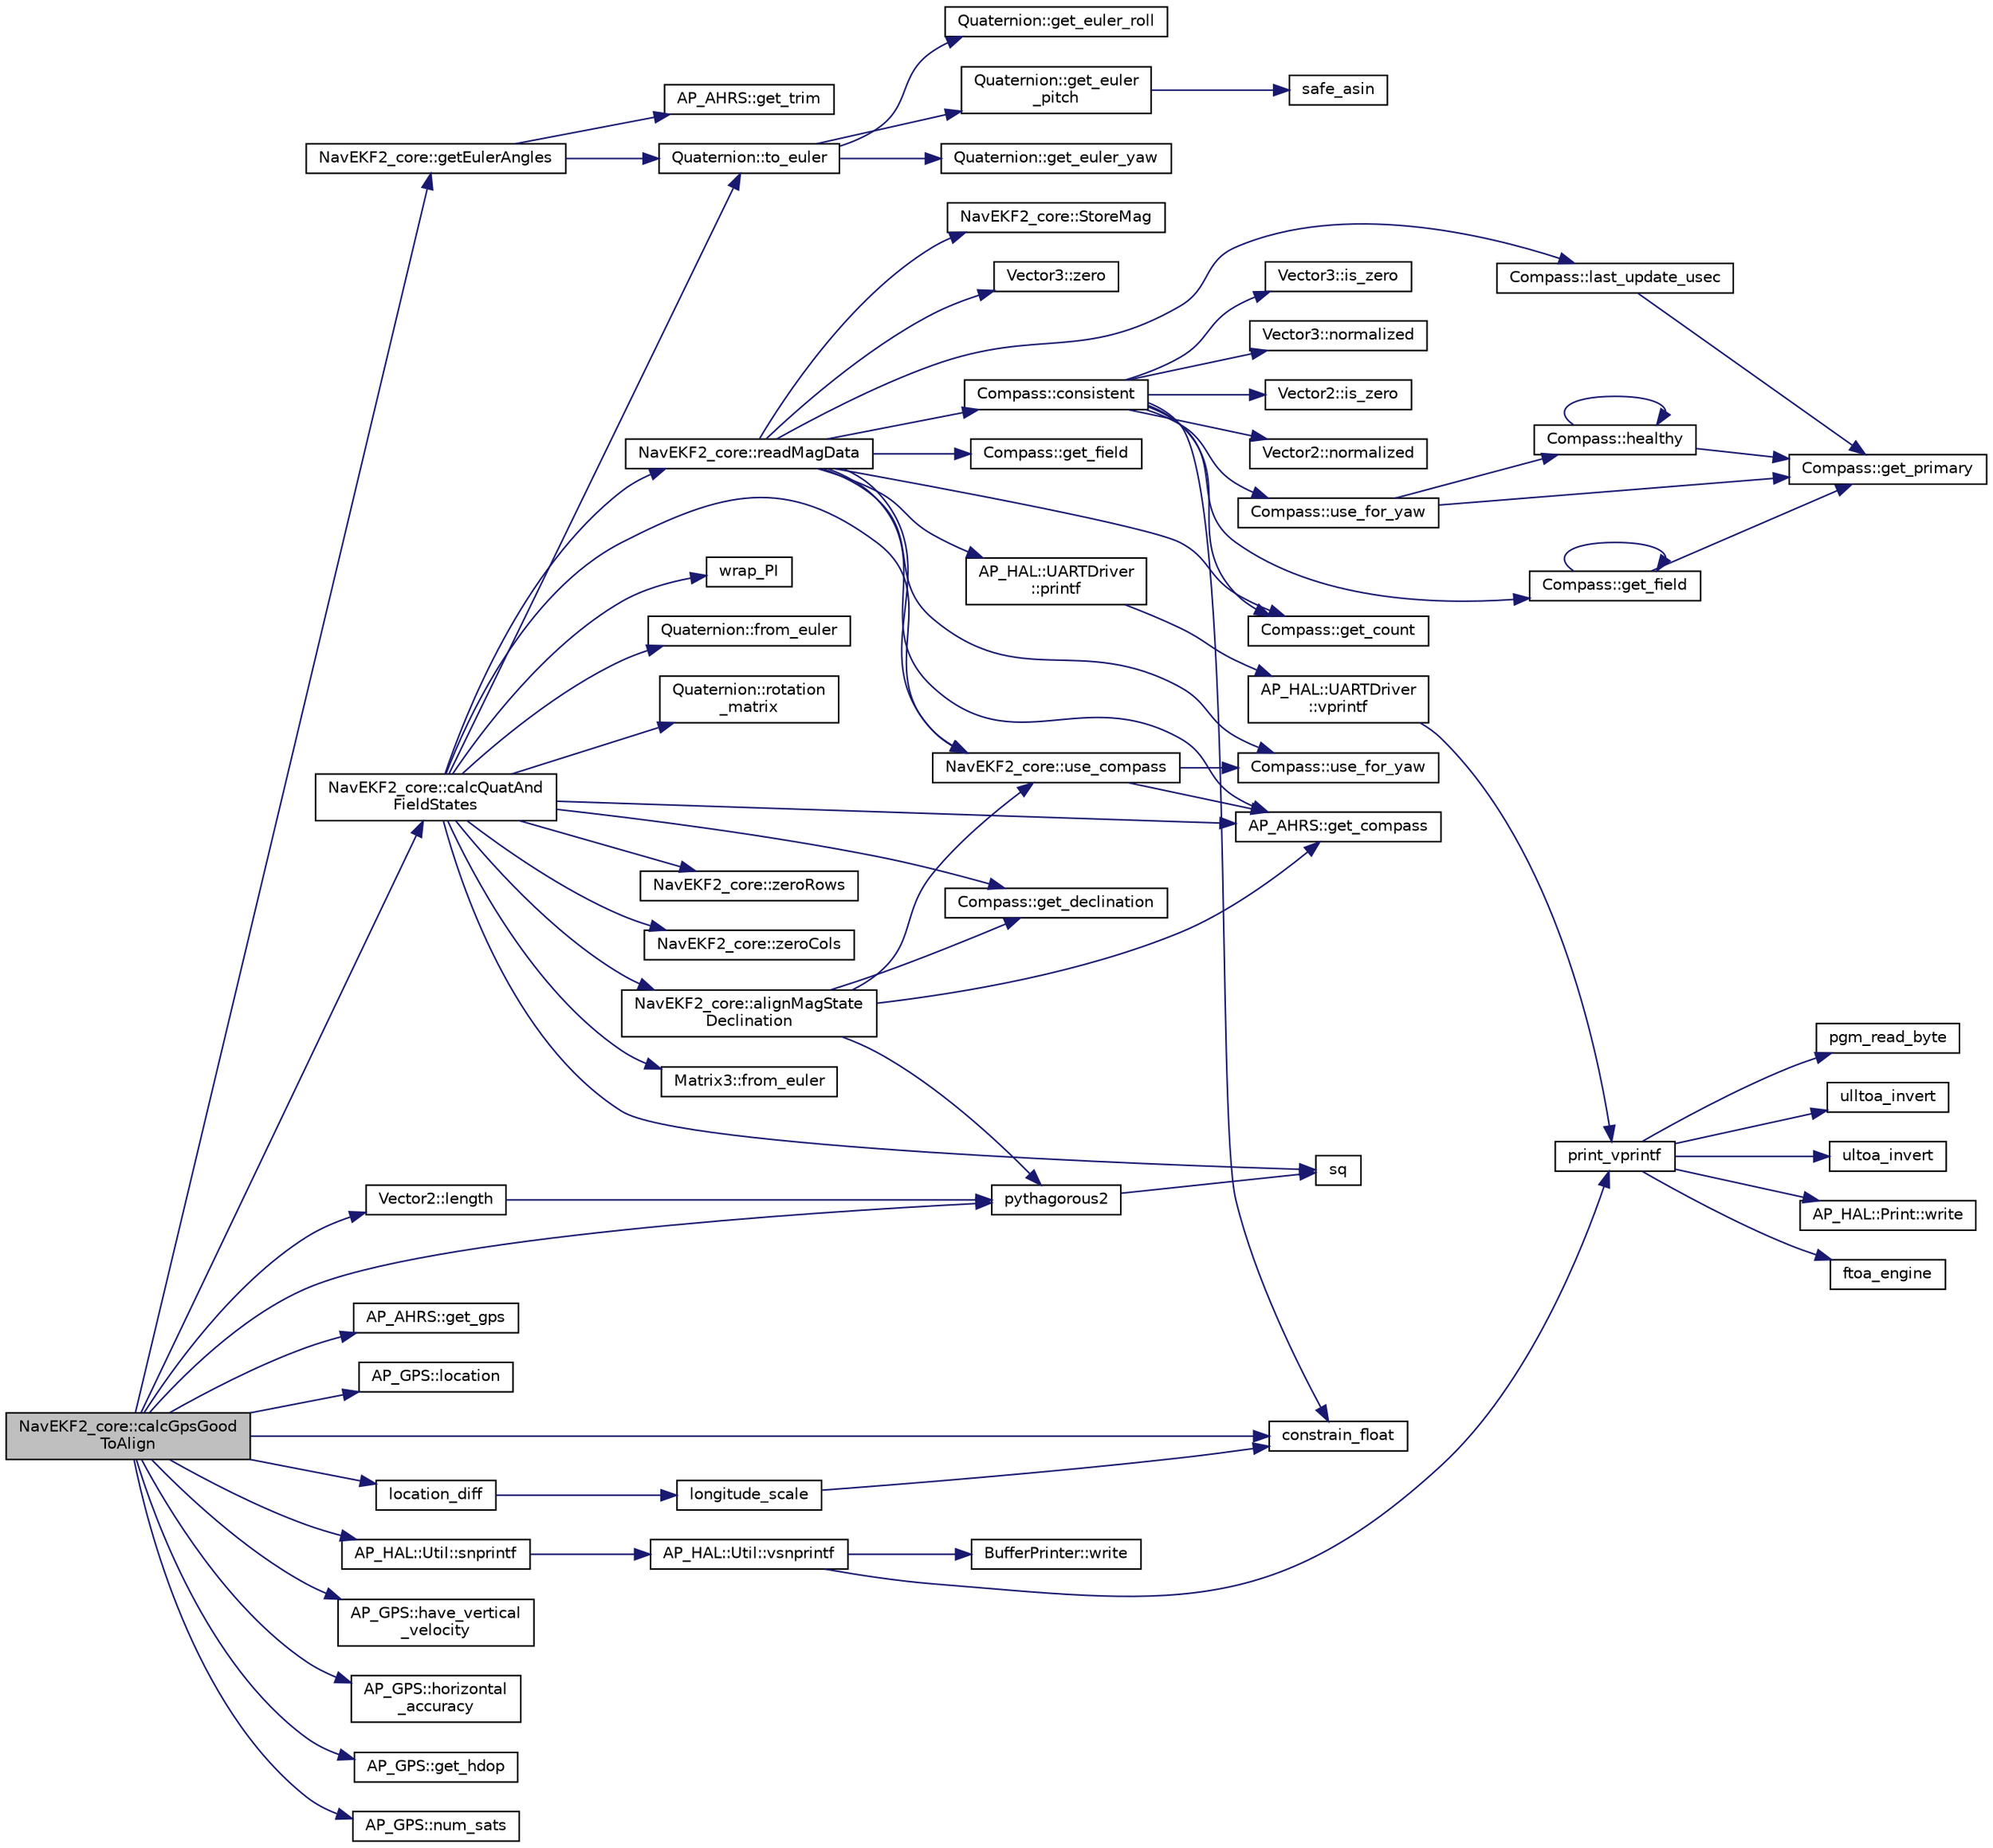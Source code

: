 digraph "NavEKF2_core::calcGpsGoodToAlign"
{
 // INTERACTIVE_SVG=YES
  edge [fontname="Helvetica",fontsize="10",labelfontname="Helvetica",labelfontsize="10"];
  node [fontname="Helvetica",fontsize="10",shape=record];
  rankdir="LR";
  Node1 [label="NavEKF2_core::calcGpsGood\lToAlign",height=0.2,width=0.4,color="black", fillcolor="grey75", style="filled", fontcolor="black"];
  Node1 -> Node2 [color="midnightblue",fontsize="10",style="solid",fontname="Helvetica"];
  Node2 [label="NavEKF2_core::getEulerAngles",height=0.2,width=0.4,color="black", fillcolor="white", style="filled",URL="$classNavEKF2__core.html#a6a1acb58d8d7f8e13e3875e80e6a9352"];
  Node2 -> Node3 [color="midnightblue",fontsize="10",style="solid",fontname="Helvetica"];
  Node3 [label="Quaternion::to_euler",height=0.2,width=0.4,color="black", fillcolor="white", style="filled",URL="$classQuaternion.html#ab3049efa36b211699ca03ea53970f0fd"];
  Node3 -> Node4 [color="midnightblue",fontsize="10",style="solid",fontname="Helvetica"];
  Node4 [label="Quaternion::get_euler_roll",height=0.2,width=0.4,color="black", fillcolor="white", style="filled",URL="$classQuaternion.html#a9ae6c42349ddc744022a4a1cf7868eb0"];
  Node3 -> Node5 [color="midnightblue",fontsize="10",style="solid",fontname="Helvetica"];
  Node5 [label="Quaternion::get_euler\l_pitch",height=0.2,width=0.4,color="black", fillcolor="white", style="filled",URL="$classQuaternion.html#a0bfe50c332309932cd833b83f6524e5f"];
  Node5 -> Node6 [color="midnightblue",fontsize="10",style="solid",fontname="Helvetica"];
  Node6 [label="safe_asin",height=0.2,width=0.4,color="black", fillcolor="white", style="filled",URL="$AP__Math_8cpp.html#a2706fd969ad73bc8ef977d964c04f4a3"];
  Node3 -> Node7 [color="midnightblue",fontsize="10",style="solid",fontname="Helvetica"];
  Node7 [label="Quaternion::get_euler_yaw",height=0.2,width=0.4,color="black", fillcolor="white", style="filled",URL="$classQuaternion.html#a35c2a1030832728574363ed8655da625"];
  Node2 -> Node8 [color="midnightblue",fontsize="10",style="solid",fontname="Helvetica"];
  Node8 [label="AP_AHRS::get_trim",height=0.2,width=0.4,color="black", fillcolor="white", style="filled",URL="$classAP__AHRS.html#a93a3774320e331583fc6c6ac2418be21"];
  Node1 -> Node9 [color="midnightblue",fontsize="10",style="solid",fontname="Helvetica"];
  Node9 [label="NavEKF2_core::calcQuatAnd\lFieldStates",height=0.2,width=0.4,color="black", fillcolor="white", style="filled",URL="$classNavEKF2__core.html#af6d172634e15ba1643bf4c53c390f5e2"];
  Node9 -> Node10 [color="midnightblue",fontsize="10",style="solid",fontname="Helvetica"];
  Node10 [label="NavEKF2_core::use_compass",height=0.2,width=0.4,color="black", fillcolor="white", style="filled",URL="$classNavEKF2__core.html#abdf14c70cc51c1c489217763cc387232"];
  Node10 -> Node11 [color="midnightblue",fontsize="10",style="solid",fontname="Helvetica"];
  Node11 [label="AP_AHRS::get_compass",height=0.2,width=0.4,color="black", fillcolor="white", style="filled",URL="$classAP__AHRS.html#adf808841de62499bc8c388fc798d47f1"];
  Node10 -> Node12 [color="midnightblue",fontsize="10",style="solid",fontname="Helvetica"];
  Node12 [label="Compass::use_for_yaw",height=0.2,width=0.4,color="black", fillcolor="white", style="filled",URL="$classCompass.html#a97437729a583cd900e4dd1d6d84a4a0e",tooltip="return true if the compass should be used for yaw calculations "];
  Node9 -> Node13 [color="midnightblue",fontsize="10",style="solid",fontname="Helvetica"];
  Node13 [label="Matrix3::from_euler",height=0.2,width=0.4,color="black", fillcolor="white", style="filled",URL="$classMatrix3.html#a62587bd216436f09f06b9e1330f84bc0",tooltip="-*- tab-width: 4; Mode: C++; c-basic-offset: 4; indent-tabs-mode: nil -*- "];
  Node9 -> Node14 [color="midnightblue",fontsize="10",style="solid",fontname="Helvetica"];
  Node14 [label="NavEKF2_core::readMagData",height=0.2,width=0.4,color="black", fillcolor="white", style="filled",URL="$classNavEKF2__core.html#abf6ac301297f486d9690d97c7a19dad8"];
  Node14 -> Node10 [color="midnightblue",fontsize="10",style="solid",fontname="Helvetica"];
  Node14 -> Node11 [color="midnightblue",fontsize="10",style="solid",fontname="Helvetica"];
  Node14 -> Node15 [color="midnightblue",fontsize="10",style="solid",fontname="Helvetica"];
  Node15 [label="Compass::last_update_usec",height=0.2,width=0.4,color="black", fillcolor="white", style="filled",URL="$classCompass.html#a9600516e0dbde9186d3b14b3457af013"];
  Node15 -> Node16 [color="midnightblue",fontsize="10",style="solid",fontname="Helvetica"];
  Node16 [label="Compass::get_primary",height=0.2,width=0.4,color="black", fillcolor="white", style="filled",URL="$classCompass.html#a0120c84cc915d5a34aafedc1ce3f5186"];
  Node14 -> Node17 [color="midnightblue",fontsize="10",style="solid",fontname="Helvetica"];
  Node17 [label="Compass::get_count",height=0.2,width=0.4,color="black", fillcolor="white", style="filled",URL="$classCompass.html#a7bc9b45433e47cbd2632578388882135"];
  Node14 -> Node12 [color="midnightblue",fontsize="10",style="solid",fontname="Helvetica"];
  Node14 -> Node18 [color="midnightblue",fontsize="10",style="solid",fontname="Helvetica"];
  Node18 [label="AP_HAL::UARTDriver\l::printf",height=0.2,width=0.4,color="black", fillcolor="white", style="filled",URL="$classAP__HAL_1_1UARTDriver.html#a65c7824b8877f7a2f79365c8ffae8f56"];
  Node18 -> Node19 [color="midnightblue",fontsize="10",style="solid",fontname="Helvetica"];
  Node19 [label="AP_HAL::UARTDriver\l::vprintf",height=0.2,width=0.4,color="black", fillcolor="white", style="filled",URL="$classAP__HAL_1_1UARTDriver.html#aa8abfb6d6641299472c29ac1edde559f"];
  Node19 -> Node20 [color="midnightblue",fontsize="10",style="solid",fontname="Helvetica"];
  Node20 [label="print_vprintf",height=0.2,width=0.4,color="black", fillcolor="white", style="filled",URL="$print__vprintf_8cpp.html#a473b9349f4b086b552a21eb8fe057016"];
  Node20 -> Node21 [color="midnightblue",fontsize="10",style="solid",fontname="Helvetica"];
  Node21 [label="AP_HAL::Print::write",height=0.2,width=0.4,color="black", fillcolor="white", style="filled",URL="$classAP__HAL_1_1Print.html#acc65391952a43334f8f5c9bef341f501"];
  Node20 -> Node22 [color="midnightblue",fontsize="10",style="solid",fontname="Helvetica"];
  Node22 [label="ftoa_engine",height=0.2,width=0.4,color="black", fillcolor="white", style="filled",URL="$ftoa__engine_8cpp.html#a1c28234da8f20b43c85890d4bb452947"];
  Node20 -> Node23 [color="midnightblue",fontsize="10",style="solid",fontname="Helvetica"];
  Node23 [label="pgm_read_byte",height=0.2,width=0.4,color="black", fillcolor="white", style="filled",URL="$AP__Progmem_8h.html#a1514e0408e036062b4af844baaf567da"];
  Node20 -> Node24 [color="midnightblue",fontsize="10",style="solid",fontname="Helvetica"];
  Node24 [label="ulltoa_invert",height=0.2,width=0.4,color="black", fillcolor="white", style="filled",URL="$utoa__invert_8cpp.html#a34926f552460b47c414ec4d83b32815c"];
  Node20 -> Node25 [color="midnightblue",fontsize="10",style="solid",fontname="Helvetica"];
  Node25 [label="ultoa_invert",height=0.2,width=0.4,color="black", fillcolor="white", style="filled",URL="$utoa__invert_8cpp.html#a5d99bba8e697c1e11da489d88fca8559"];
  Node14 -> Node26 [color="midnightblue",fontsize="10",style="solid",fontname="Helvetica"];
  Node26 [label="Vector3::zero",height=0.2,width=0.4,color="black", fillcolor="white", style="filled",URL="$classVector3.html#adf1769d5ee5df2f8585df2f540fa5efe"];
  Node14 -> Node27 [color="midnightblue",fontsize="10",style="solid",fontname="Helvetica"];
  Node27 [label="Compass::get_field",height=0.2,width=0.4,color="black", fillcolor="white", style="filled",URL="$classCompass.html#aa1f44c7920bbd147fa2e58bfedd3c4bb",tooltip="Return the current field as a Vector3f in milligauss. "];
  Node14 -> Node28 [color="midnightblue",fontsize="10",style="solid",fontname="Helvetica"];
  Node28 [label="Compass::consistent",height=0.2,width=0.4,color="black", fillcolor="white", style="filled",URL="$classCompass.html#a59f46d32a935d4faecc4a28d262c4388"];
  Node28 -> Node29 [color="midnightblue",fontsize="10",style="solid",fontname="Helvetica"];
  Node29 [label="Compass::get_field",height=0.2,width=0.4,color="black", fillcolor="white", style="filled",URL="$classCompass.html#a22ce936207eeda5d3fa55237271cef3e"];
  Node29 -> Node29 [color="midnightblue",fontsize="10",style="solid",fontname="Helvetica"];
  Node29 -> Node16 [color="midnightblue",fontsize="10",style="solid",fontname="Helvetica"];
  Node28 -> Node30 [color="midnightblue",fontsize="10",style="solid",fontname="Helvetica"];
  Node30 [label="Vector3::is_zero",height=0.2,width=0.4,color="black", fillcolor="white", style="filled",URL="$classVector3.html#a0a3015b68acc33e5ca34bbe122d7fc66"];
  Node28 -> Node31 [color="midnightblue",fontsize="10",style="solid",fontname="Helvetica"];
  Node31 [label="Vector3::normalized",height=0.2,width=0.4,color="black", fillcolor="white", style="filled",URL="$classVector3.html#a4623c9d95850aec72ba56cb9ceea2cdf"];
  Node28 -> Node32 [color="midnightblue",fontsize="10",style="solid",fontname="Helvetica"];
  Node32 [label="Vector2::is_zero",height=0.2,width=0.4,color="black", fillcolor="white", style="filled",URL="$structVector2.html#a7027a23fe57300a1142fdb9e28d6e3da"];
  Node28 -> Node33 [color="midnightblue",fontsize="10",style="solid",fontname="Helvetica"];
  Node33 [label="Vector2::normalized",height=0.2,width=0.4,color="black", fillcolor="white", style="filled",URL="$structVector2.html#a94313613241845651f3aba43ed9d5434"];
  Node28 -> Node17 [color="midnightblue",fontsize="10",style="solid",fontname="Helvetica"];
  Node28 -> Node34 [color="midnightblue",fontsize="10",style="solid",fontname="Helvetica"];
  Node34 [label="Compass::use_for_yaw",height=0.2,width=0.4,color="black", fillcolor="white", style="filled",URL="$classCompass.html#ac47b570ae40bfba56a659c5ac766a464",tooltip="return true if the compass should be used for yaw calculations "];
  Node34 -> Node16 [color="midnightblue",fontsize="10",style="solid",fontname="Helvetica"];
  Node34 -> Node35 [color="midnightblue",fontsize="10",style="solid",fontname="Helvetica"];
  Node35 [label="Compass::healthy",height=0.2,width=0.4,color="black", fillcolor="white", style="filled",URL="$classCompass.html#a3be4f1bd3056c7c0d97226f58e9f32f0"];
  Node35 -> Node35 [color="midnightblue",fontsize="10",style="solid",fontname="Helvetica"];
  Node35 -> Node16 [color="midnightblue",fontsize="10",style="solid",fontname="Helvetica"];
  Node28 -> Node36 [color="midnightblue",fontsize="10",style="solid",fontname="Helvetica"];
  Node36 [label="constrain_float",height=0.2,width=0.4,color="black", fillcolor="white", style="filled",URL="$AP__Math_8h.html#a27149a7dfbb14319088e8332705c0046"];
  Node14 -> Node37 [color="midnightblue",fontsize="10",style="solid",fontname="Helvetica"];
  Node37 [label="NavEKF2_core::StoreMag",height=0.2,width=0.4,color="black", fillcolor="white", style="filled",URL="$classNavEKF2__core.html#a8b349db4b84a06180c105221008f3bd0"];
  Node9 -> Node11 [color="midnightblue",fontsize="10",style="solid",fontname="Helvetica"];
  Node9 -> Node38 [color="midnightblue",fontsize="10",style="solid",fontname="Helvetica"];
  Node38 [label="Compass::get_declination",height=0.2,width=0.4,color="black", fillcolor="white", style="filled",URL="$classCompass.html#a5051de1d15ee203600422235ab93c88c"];
  Node9 -> Node3 [color="midnightblue",fontsize="10",style="solid",fontname="Helvetica"];
  Node9 -> Node39 [color="midnightblue",fontsize="10",style="solid",fontname="Helvetica"];
  Node39 [label="wrap_PI",height=0.2,width=0.4,color="black", fillcolor="white", style="filled",URL="$AP__Math_8h.html#ada62278a4b460237f914e1c6a5355e55"];
  Node9 -> Node40 [color="midnightblue",fontsize="10",style="solid",fontname="Helvetica"];
  Node40 [label="Quaternion::from_euler",height=0.2,width=0.4,color="black", fillcolor="white", style="filled",URL="$classQuaternion.html#aff2d2d3d1c5937523df8357deae4eeab"];
  Node9 -> Node41 [color="midnightblue",fontsize="10",style="solid",fontname="Helvetica"];
  Node41 [label="Quaternion::rotation\l_matrix",height=0.2,width=0.4,color="black", fillcolor="white", style="filled",URL="$classQuaternion.html#afb7132c9c69a984a40be950a17effeaa",tooltip="-*- tab-width: 4; Mode: C++; c-basic-offset: 4; indent-tabs-mode: nil -*- "];
  Node9 -> Node42 [color="midnightblue",fontsize="10",style="solid",fontname="Helvetica"];
  Node42 [label="NavEKF2_core::alignMagState\lDeclination",height=0.2,width=0.4,color="black", fillcolor="white", style="filled",URL="$classNavEKF2__core.html#a0d21277541451d7ded72f22b36eae300"];
  Node42 -> Node10 [color="midnightblue",fontsize="10",style="solid",fontname="Helvetica"];
  Node42 -> Node11 [color="midnightblue",fontsize="10",style="solid",fontname="Helvetica"];
  Node42 -> Node38 [color="midnightblue",fontsize="10",style="solid",fontname="Helvetica"];
  Node42 -> Node43 [color="midnightblue",fontsize="10",style="solid",fontname="Helvetica"];
  Node43 [label="pythagorous2",height=0.2,width=0.4,color="black", fillcolor="white", style="filled",URL="$AP__Math_8h.html#a4a065531591469723bec18f9034a91c3"];
  Node43 -> Node44 [color="midnightblue",fontsize="10",style="solid",fontname="Helvetica"];
  Node44 [label="sq",height=0.2,width=0.4,color="black", fillcolor="white", style="filled",URL="$AP__Math_8h.html#a00f57739f8671cb41eae08a51b7cbf7c"];
  Node9 -> Node45 [color="midnightblue",fontsize="10",style="solid",fontname="Helvetica"];
  Node45 [label="NavEKF2_core::zeroRows",height=0.2,width=0.4,color="black", fillcolor="white", style="filled",URL="$classNavEKF2__core.html#a42ca3d8e52811f1a3460eb1963c78f05"];
  Node9 -> Node46 [color="midnightblue",fontsize="10",style="solid",fontname="Helvetica"];
  Node46 [label="NavEKF2_core::zeroCols",height=0.2,width=0.4,color="black", fillcolor="white", style="filled",URL="$classNavEKF2__core.html#a20dd1484149045a51fccc508f22dac6f"];
  Node9 -> Node44 [color="midnightblue",fontsize="10",style="solid",fontname="Helvetica"];
  Node1 -> Node47 [color="midnightblue",fontsize="10",style="solid",fontname="Helvetica"];
  Node47 [label="AP_AHRS::get_gps",height=0.2,width=0.4,color="black", fillcolor="white", style="filled",URL="$classAP__AHRS.html#a3316284b2bf12b8db1b4a39539799efc"];
  Node1 -> Node48 [color="midnightblue",fontsize="10",style="solid",fontname="Helvetica"];
  Node48 [label="AP_GPS::location",height=0.2,width=0.4,color="black", fillcolor="white", style="filled",URL="$classAP__GPS.html#a2ca8a9bad47faad1baeb09e124979022"];
  Node1 -> Node36 [color="midnightblue",fontsize="10",style="solid",fontname="Helvetica"];
  Node1 -> Node49 [color="midnightblue",fontsize="10",style="solid",fontname="Helvetica"];
  Node49 [label="location_diff",height=0.2,width=0.4,color="black", fillcolor="white", style="filled",URL="$AP__Math_8h.html#a527b26472ed6f2e0c141e109a0722a0a"];
  Node49 -> Node50 [color="midnightblue",fontsize="10",style="solid",fontname="Helvetica"];
  Node50 [label="longitude_scale",height=0.2,width=0.4,color="black", fillcolor="white", style="filled",URL="$location_8cpp.html#ad2368c582f3e0c135e2a74772f4db61a"];
  Node50 -> Node36 [color="midnightblue",fontsize="10",style="solid",fontname="Helvetica"];
  Node1 -> Node51 [color="midnightblue",fontsize="10",style="solid",fontname="Helvetica"];
  Node51 [label="Vector2::length",height=0.2,width=0.4,color="black", fillcolor="white", style="filled",URL="$structVector2.html#ad8ebafde96f43521d3647e2552387529",tooltip="-*- tab-width: 4; Mode: C++; c-basic-offset: 4; indent-tabs-mode: nil -*- "];
  Node51 -> Node43 [color="midnightblue",fontsize="10",style="solid",fontname="Helvetica"];
  Node1 -> Node52 [color="midnightblue",fontsize="10",style="solid",fontname="Helvetica"];
  Node52 [label="AP_HAL::Util::snprintf",height=0.2,width=0.4,color="black", fillcolor="white", style="filled",URL="$classAP__HAL_1_1Util.html#adead79890b223f40eaf092fda231c2f2"];
  Node52 -> Node53 [color="midnightblue",fontsize="10",style="solid",fontname="Helvetica"];
  Node53 [label="AP_HAL::Util::vsnprintf",height=0.2,width=0.4,color="black", fillcolor="white", style="filled",URL="$classAP__HAL_1_1Util.html#ac57ef0a9815cd597ad5cab5d6c31c6c8"];
  Node53 -> Node20 [color="midnightblue",fontsize="10",style="solid",fontname="Helvetica"];
  Node53 -> Node54 [color="midnightblue",fontsize="10",style="solid",fontname="Helvetica"];
  Node54 [label="BufferPrinter::write",height=0.2,width=0.4,color="black", fillcolor="white", style="filled",URL="$classBufferPrinter.html#a0b98d7f59a6591097d2011d68359b8a0"];
  Node1 -> Node55 [color="midnightblue",fontsize="10",style="solid",fontname="Helvetica"];
  Node55 [label="AP_GPS::have_vertical\l_velocity",height=0.2,width=0.4,color="black", fillcolor="white", style="filled",URL="$classAP__GPS.html#ac7d2e0692095207a6ff19072dcac9ef6"];
  Node1 -> Node43 [color="midnightblue",fontsize="10",style="solid",fontname="Helvetica"];
  Node1 -> Node56 [color="midnightblue",fontsize="10",style="solid",fontname="Helvetica"];
  Node56 [label="AP_GPS::horizontal\l_accuracy",height=0.2,width=0.4,color="black", fillcolor="white", style="filled",URL="$classAP__GPS.html#ab9667a2efe22a330232d6ba425c78364"];
  Node1 -> Node57 [color="midnightblue",fontsize="10",style="solid",fontname="Helvetica"];
  Node57 [label="AP_GPS::get_hdop",height=0.2,width=0.4,color="black", fillcolor="white", style="filled",URL="$classAP__GPS.html#ae70aabdca2602d0a8f12f3e7696b3c55"];
  Node1 -> Node58 [color="midnightblue",fontsize="10",style="solid",fontname="Helvetica"];
  Node58 [label="AP_GPS::num_sats",height=0.2,width=0.4,color="black", fillcolor="white", style="filled",URL="$classAP__GPS.html#af74c8da8ab7394a33b0f0e64582d8648"];
}
